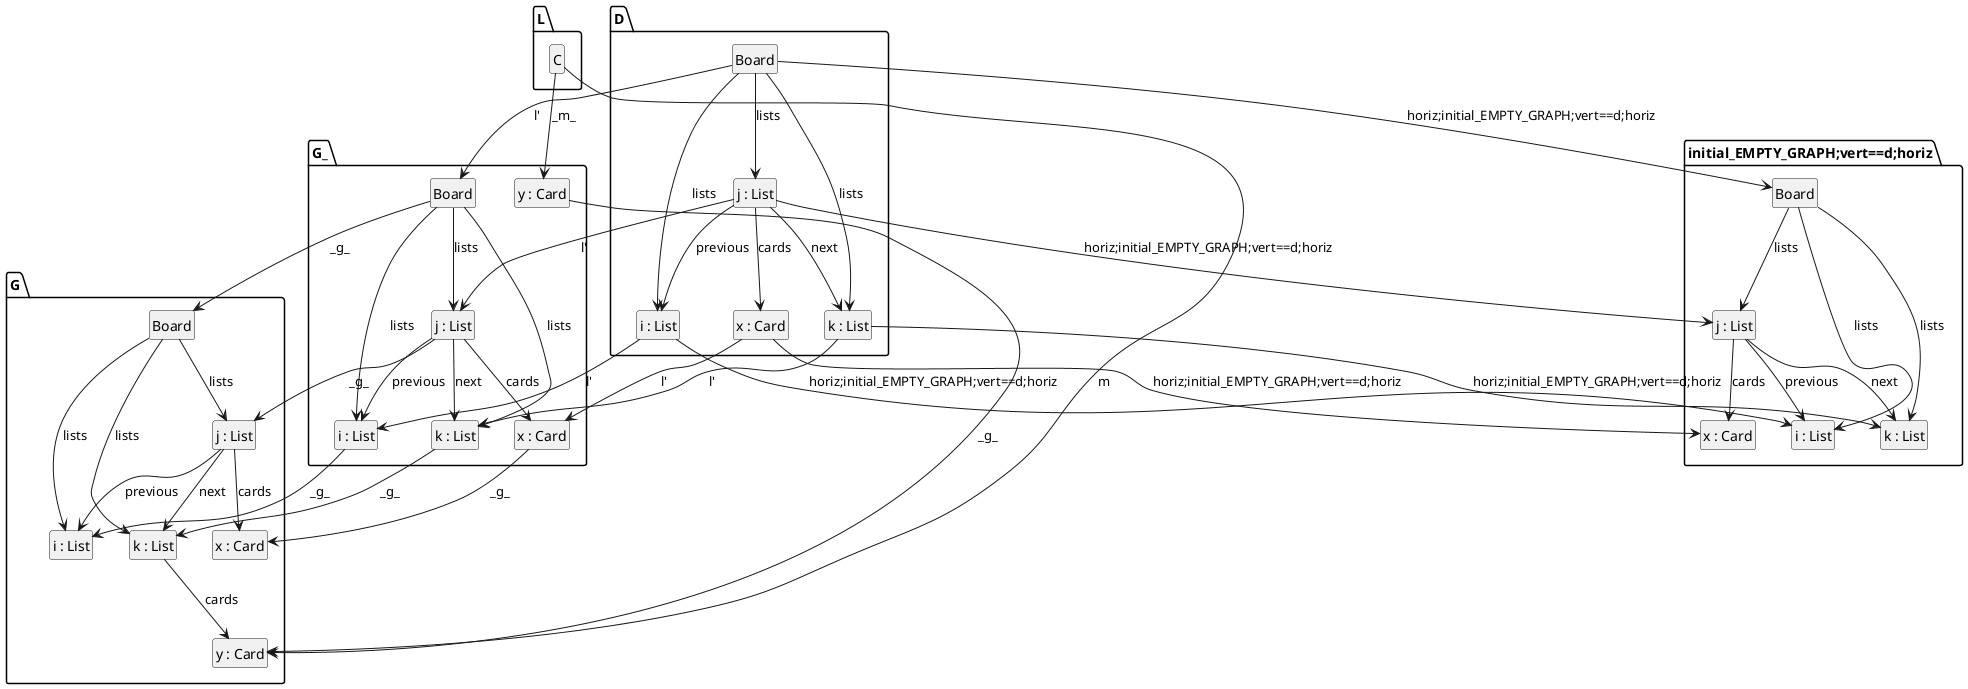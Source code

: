 @startuml
skinparam shadowing false
hide members
hide circle
class "L.C"
class "G.Board"
class "G.i : List"
class "G.j : List"
class "G.x : Card"
class "G.k : List"
class "G.y : Card"
"G.Board"-->"G.i : List" : "lists"
"G.Board"-->"G.j : List" : "lists"
"G.Board"-->"G.k : List" : "lists"
"G.j : List"-->"G.i : List" : "previous"
"G.j : List"-->"G.k : List" : "next"
"G.j : List"-->"G.x : Card" : "cards"
"G.k : List"-->"G.y : Card" : "cards"
class "G_.Board"
class "G_.i : List"
class "G_.j : List"
class "G_.x : Card"
class "G_.k : List"
class "G_.y : Card"
"G_.Board"-->"G_.i : List" : "lists"
"G_.Board"-->"G_.j : List" : "lists"
"G_.Board"-->"G_.k : List" : "lists"
"G_.j : List"-->"G_.i : List" : "previous"
"G_.j : List"-->"G_.k : List" : "next"
"G_.j : List"-->"G_.x : Card" : "cards"
class "D.Board"
class "D.i : List"
class "D.j : List"
class "D.x : Card"
class "D.k : List"
"D.Board"-->"D.i : List" : "lists"
"D.Board"-->"D.j : List" : "lists"
"D.Board"-->"D.k : List" : "lists"
"D.j : List"-->"D.i : List" : "previous"
"D.j : List"-->"D.k : List" : "next"
"D.j : List"-->"D.x : Card" : "cards"
class "initial_EMPTY_GRAPH;vert==d;horiz.Board"
class "initial_EMPTY_GRAPH;vert==d;horiz.i : List"
class "initial_EMPTY_GRAPH;vert==d;horiz.j : List"
class "initial_EMPTY_GRAPH;vert==d;horiz.x : Card"
class "initial_EMPTY_GRAPH;vert==d;horiz.k : List"
"initial_EMPTY_GRAPH;vert==d;horiz.Board"-->"initial_EMPTY_GRAPH;vert==d;horiz.i : List" : "lists"
"initial_EMPTY_GRAPH;vert==d;horiz.Board"-->"initial_EMPTY_GRAPH;vert==d;horiz.j : List" : "lists"
"initial_EMPTY_GRAPH;vert==d;horiz.Board"-->"initial_EMPTY_GRAPH;vert==d;horiz.k : List" : "lists"
"initial_EMPTY_GRAPH;vert==d;horiz.j : List"-->"initial_EMPTY_GRAPH;vert==d;horiz.i : List" : "previous"
"initial_EMPTY_GRAPH;vert==d;horiz.j : List"-->"initial_EMPTY_GRAPH;vert==d;horiz.k : List" : "next"
"initial_EMPTY_GRAPH;vert==d;horiz.j : List"-->"initial_EMPTY_GRAPH;vert==d;horiz.x : Card" : "cards"
"L.C" --> "G.y : Card" : "m"
"L.C" --> "G_.y : Card" : "_m_"
"G_.Board" --> "G.Board" : "_g_"
"G_.i : List" --> "G.i : List" : "_g_"
"G_.j : List" --> "G.j : List" : "_g_"
"G_.x : Card" --> "G.x : Card" : "_g_"
"G_.k : List" --> "G.k : List" : "_g_"
"G_.y : Card" --> "G.y : Card" : "_g_"
"D.Board" --> "G_.Board" : "l'"
"D.i : List" --> "G_.i : List" : "l'"
"D.j : List" --> "G_.j : List" : "l'"
"D.x : Card" --> "G_.x : Card" : "l'"
"D.k : List" --> "G_.k : List" : "l'"
"D.Board" --> "initial_EMPTY_GRAPH;vert==d;horiz.Board" : "horiz;initial_EMPTY_GRAPH;vert==d;horiz"
"D.i : List" --> "initial_EMPTY_GRAPH;vert==d;horiz.i : List" : "horiz;initial_EMPTY_GRAPH;vert==d;horiz"
"D.j : List" --> "initial_EMPTY_GRAPH;vert==d;horiz.j : List" : "horiz;initial_EMPTY_GRAPH;vert==d;horiz"
"D.x : Card" --> "initial_EMPTY_GRAPH;vert==d;horiz.x : Card" : "horiz;initial_EMPTY_GRAPH;vert==d;horiz"
"D.k : List" --> "initial_EMPTY_GRAPH;vert==d;horiz.k : List" : "horiz;initial_EMPTY_GRAPH;vert==d;horiz"
@enduml
